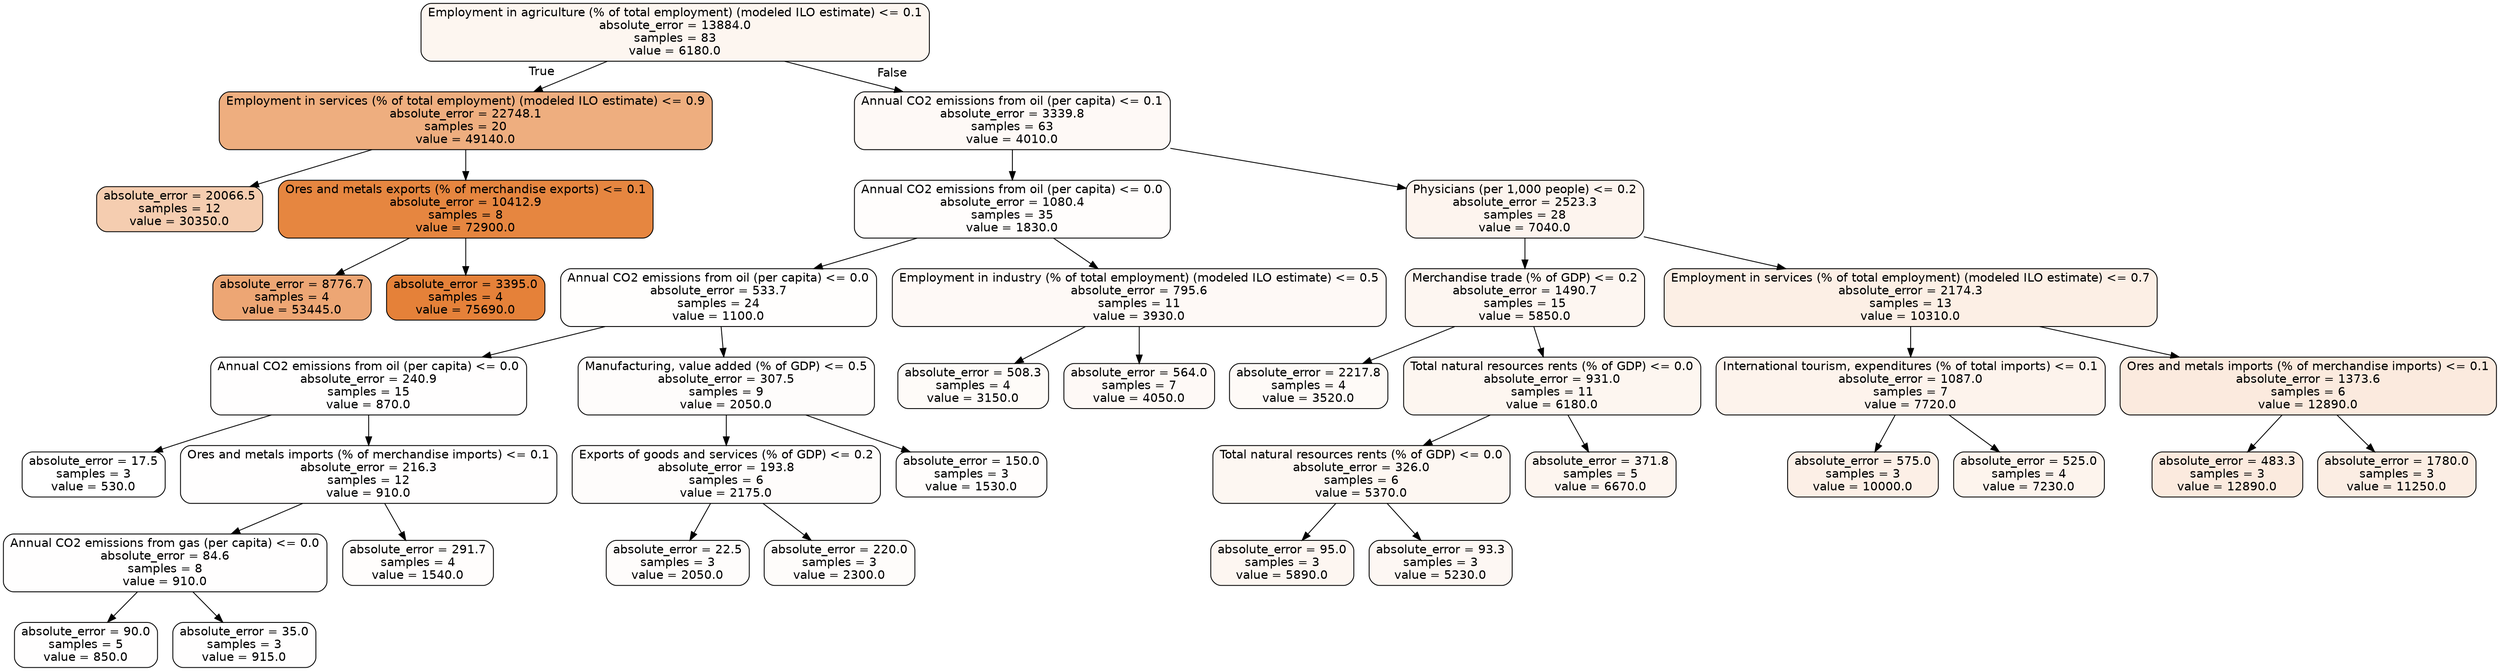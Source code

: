digraph Tree {
node [shape=box, style="filled, rounded", color="black", fontname="helvetica"] ;
edge [fontname="helvetica"] ;
0 [label="Employment in agriculture (% of total employment) (modeled ILO estimate) <= 0.1\nabsolute_error = 13884.0\nsamples = 83\nvalue = 6180.0", fillcolor="#fdf6f0"] ;
1 [label="Employment in services (% of total employment) (modeled ILO estimate) <= 0.9\nabsolute_error = 22748.1\nsamples = 20\nvalue = 49140.0", fillcolor="#eeae7f"] ;
0 -> 1 [labeldistance=2.5, labelangle=45, headlabel="True"] ;
2 [label="absolute_error = 20066.5\nsamples = 12\nvalue = 30350.0", fillcolor="#f5cdb0"] ;
1 -> 2 ;
3 [label="Ores and metals exports (% of merchandise exports) <= 0.1\nabsolute_error = 10412.9\nsamples = 8\nvalue = 72900.0", fillcolor="#e68640"] ;
1 -> 3 ;
4 [label="absolute_error = 8776.7\nsamples = 4\nvalue = 53445.0", fillcolor="#eda674"] ;
3 -> 4 ;
5 [label="absolute_error = 3395.0\nsamples = 4\nvalue = 75690.0", fillcolor="#e58139"] ;
3 -> 5 ;
6 [label="Annual CO2 emissions from oil (per capita) <= 0.1\nabsolute_error = 3339.8\nsamples = 63\nvalue = 4010.0", fillcolor="#fef9f6"] ;
0 -> 6 [labeldistance=2.5, labelangle=-45, headlabel="False"] ;
7 [label="Annual CO2 emissions from oil (per capita) <= 0.0\nabsolute_error = 1080.4\nsamples = 35\nvalue = 1830.0", fillcolor="#fffdfc"] ;
6 -> 7 ;
8 [label="Annual CO2 emissions from oil (per capita) <= 0.0\nabsolute_error = 533.7\nsamples = 24\nvalue = 1100.0", fillcolor="#fffefd"] ;
7 -> 8 ;
9 [label="Annual CO2 emissions from oil (per capita) <= 0.0\nabsolute_error = 240.9\nsamples = 15\nvalue = 870.0", fillcolor="#fffefe"] ;
8 -> 9 ;
10 [label="absolute_error = 17.5\nsamples = 3\nvalue = 530.0", fillcolor="#ffffff"] ;
9 -> 10 ;
11 [label="Ores and metals imports (% of merchandise imports) <= 0.1\nabsolute_error = 216.3\nsamples = 12\nvalue = 910.0", fillcolor="#fffefe"] ;
9 -> 11 ;
12 [label="Annual CO2 emissions from gas (per capita) <= 0.0\nabsolute_error = 84.6\nsamples = 8\nvalue = 910.0", fillcolor="#fffefe"] ;
11 -> 12 ;
13 [label="absolute_error = 90.0\nsamples = 5\nvalue = 850.0", fillcolor="#fffefe"] ;
12 -> 13 ;
14 [label="absolute_error = 35.0\nsamples = 3\nvalue = 915.0", fillcolor="#fffefe"] ;
12 -> 14 ;
15 [label="absolute_error = 291.7\nsamples = 4\nvalue = 1540.0", fillcolor="#fffdfc"] ;
11 -> 15 ;
16 [label="Manufacturing, value added (% of GDP) <= 0.5\nabsolute_error = 307.5\nsamples = 9\nvalue = 2050.0", fillcolor="#fefcfb"] ;
8 -> 16 ;
17 [label="Exports of goods and services (% of GDP) <= 0.2\nabsolute_error = 193.8\nsamples = 6\nvalue = 2175.0", fillcolor="#fefcfb"] ;
16 -> 17 ;
18 [label="absolute_error = 22.5\nsamples = 3\nvalue = 2050.0", fillcolor="#fefcfb"] ;
17 -> 18 ;
19 [label="absolute_error = 220.0\nsamples = 3\nvalue = 2300.0", fillcolor="#fefcfa"] ;
17 -> 19 ;
20 [label="absolute_error = 150.0\nsamples = 3\nvalue = 1530.0", fillcolor="#fffdfc"] ;
16 -> 20 ;
21 [label="Employment in industry (% of total employment) (modeled ILO estimate) <= 0.5\nabsolute_error = 795.6\nsamples = 11\nvalue = 3930.0", fillcolor="#fef9f6"] ;
7 -> 21 ;
22 [label="absolute_error = 508.3\nsamples = 4\nvalue = 3150.0", fillcolor="#fefbf8"] ;
21 -> 22 ;
23 [label="absolute_error = 564.0\nsamples = 7\nvalue = 4050.0", fillcolor="#fef9f6"] ;
21 -> 23 ;
24 [label="Physicians (per 1,000 people) <= 0.2\nabsolute_error = 2523.3\nsamples = 28\nvalue = 7040.0", fillcolor="#fdf4ee"] ;
6 -> 24 ;
25 [label="Merchandise trade (% of GDP) <= 0.2\nabsolute_error = 1490.7\nsamples = 15\nvalue = 5850.0", fillcolor="#fdf6f1"] ;
24 -> 25 ;
26 [label="absolute_error = 2217.8\nsamples = 4\nvalue = 3520.0", fillcolor="#fefaf7"] ;
25 -> 26 ;
27 [label="Total natural resources rents (% of GDP) <= 0.0\nabsolute_error = 931.0\nsamples = 11\nvalue = 6180.0", fillcolor="#fdf6f0"] ;
25 -> 27 ;
28 [label="Total natural resources rents (% of GDP) <= 0.0\nabsolute_error = 326.0\nsamples = 6\nvalue = 5370.0", fillcolor="#fdf7f2"] ;
27 -> 28 ;
29 [label="absolute_error = 95.0\nsamples = 3\nvalue = 5890.0", fillcolor="#fdf6f1"] ;
28 -> 29 ;
30 [label="absolute_error = 93.3\nsamples = 3\nvalue = 5230.0", fillcolor="#fdf7f3"] ;
28 -> 30 ;
31 [label="absolute_error = 371.8\nsamples = 5\nvalue = 6670.0", fillcolor="#fdf5ef"] ;
27 -> 31 ;
32 [label="Employment in services (% of total employment) (modeled ILO estimate) <= 0.7\nabsolute_error = 2174.3\nsamples = 13\nvalue = 10310.0", fillcolor="#fcefe5"] ;
24 -> 32 ;
33 [label="International tourism, expenditures (% of total imports) <= 0.1\nabsolute_error = 1087.0\nsamples = 7\nvalue = 7720.0", fillcolor="#fdf3ec"] ;
32 -> 33 ;
34 [label="absolute_error = 575.0\nsamples = 3\nvalue = 10000.0", fillcolor="#fcefe6"] ;
33 -> 34 ;
35 [label="absolute_error = 525.0\nsamples = 4\nvalue = 7230.0", fillcolor="#fdf4ed"] ;
33 -> 35 ;
36 [label="Ores and metals imports (% of merchandise imports) <= 0.1\nabsolute_error = 1373.6\nsamples = 6\nvalue = 12890.0", fillcolor="#fbeade"] ;
32 -> 36 ;
37 [label="absolute_error = 483.3\nsamples = 3\nvalue = 12890.0", fillcolor="#fbeade"] ;
36 -> 37 ;
38 [label="absolute_error = 1780.0\nsamples = 3\nvalue = 11250.0", fillcolor="#fbede3"] ;
36 -> 38 ;
}